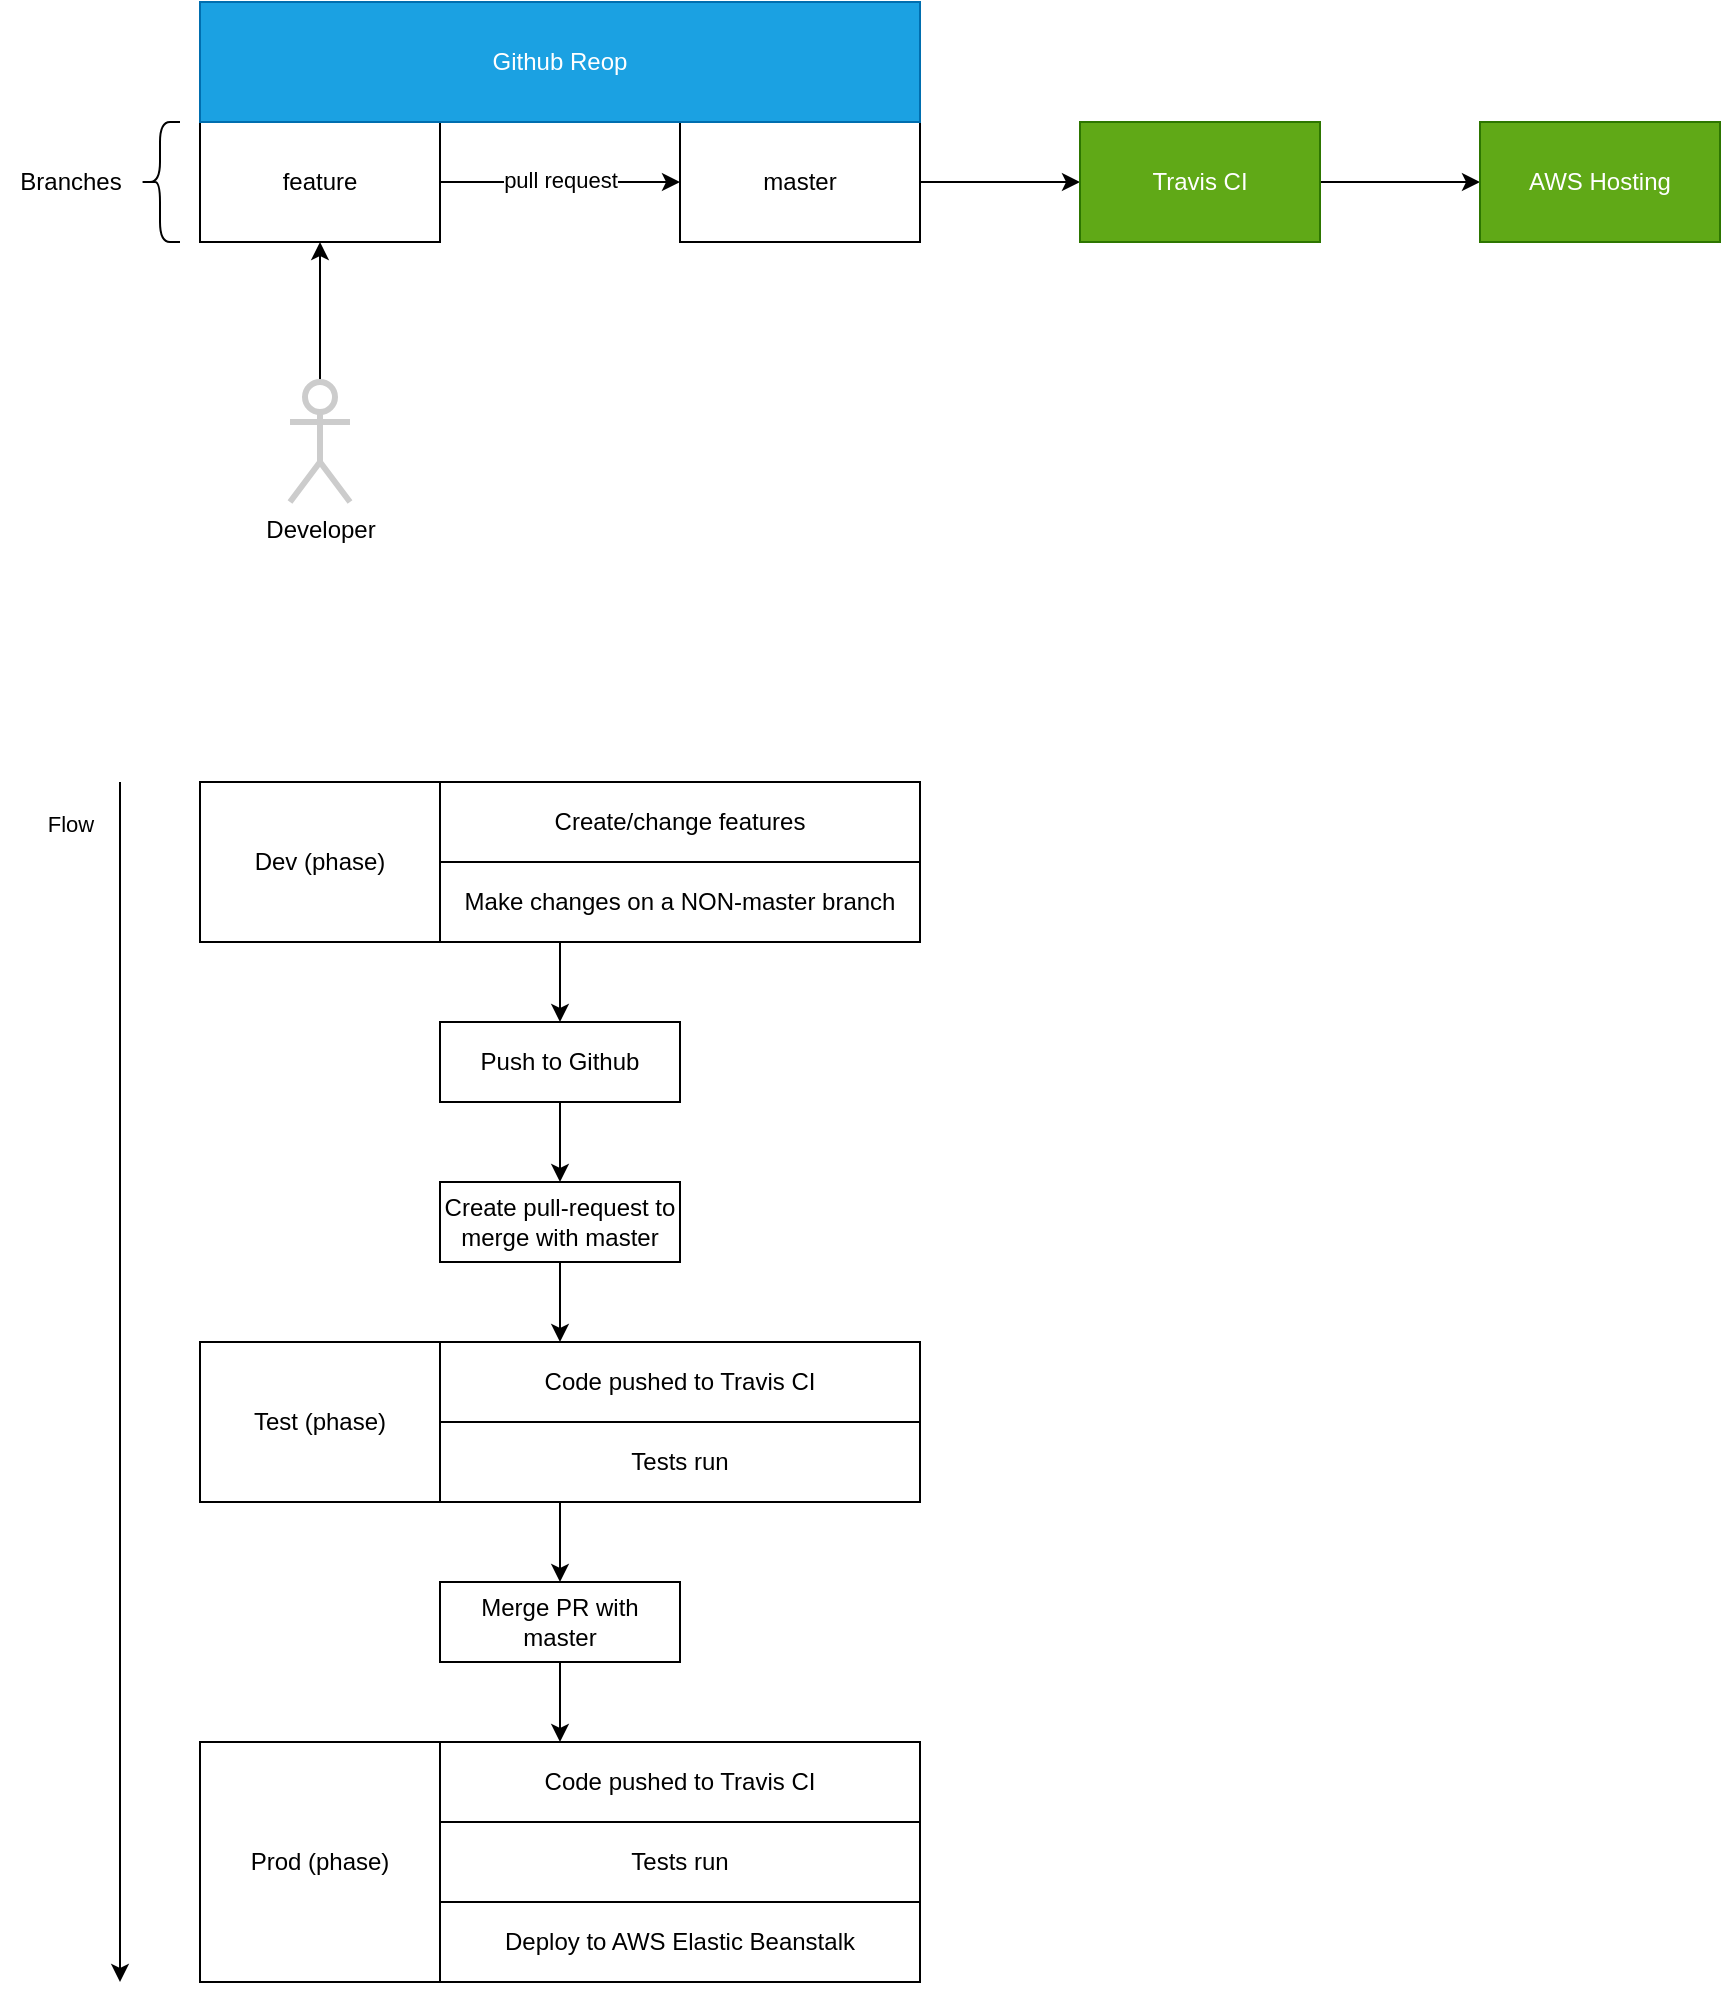 <mxfile>
    <diagram id="JfFq4kZCKXKTPTKB8bXi" name="Page-1">
        <mxGraphModel dx="505" dy="1045" grid="1" gridSize="10" guides="1" tooltips="1" connect="1" arrows="1" fold="1" page="1" pageScale="1" pageWidth="850" pageHeight="1100" math="0" shadow="0">
            <root>
                <mxCell id="0"/>
                <mxCell id="1" parent="0"/>
                <mxCell id="5" style="edgeStyle=none;html=1;" edge="1" parent="1" source="2" target="4">
                    <mxGeometry relative="1" as="geometry"/>
                </mxCell>
                <mxCell id="2" value="Developer" style="shape=umlActor;verticalLabelPosition=bottom;verticalAlign=top;html=1;outlineConnect=0;fillColor=none;strokeWidth=3;strokeColor=#CCCCCC;" vertex="1" parent="1">
                    <mxGeometry x="365" y="840" width="30" height="60" as="geometry"/>
                </mxCell>
                <mxCell id="9" style="edgeStyle=none;html=1;" edge="1" parent="1" source="4" target="8">
                    <mxGeometry relative="1" as="geometry"/>
                </mxCell>
                <mxCell id="10" value="pull request" style="edgeLabel;html=1;align=center;verticalAlign=middle;resizable=0;points=[];" vertex="1" connectable="0" parent="9">
                    <mxGeometry y="1" relative="1" as="geometry">
                        <mxPoint as="offset"/>
                    </mxGeometry>
                </mxCell>
                <mxCell id="4" value="feature" style="whiteSpace=wrap;html=1;" vertex="1" parent="1">
                    <mxGeometry x="320" y="710" width="120" height="60" as="geometry"/>
                </mxCell>
                <mxCell id="6" value="Branches" style="text;html=1;align=center;verticalAlign=middle;resizable=0;points=[];autosize=1;strokeColor=none;fillColor=none;" vertex="1" parent="1">
                    <mxGeometry x="220" y="725" width="70" height="30" as="geometry"/>
                </mxCell>
                <mxCell id="7" value="" style="shape=curlyBracket;whiteSpace=wrap;html=1;rounded=1;labelPosition=left;verticalLabelPosition=middle;align=right;verticalAlign=middle;" vertex="1" parent="1">
                    <mxGeometry x="290" y="710" width="20" height="60" as="geometry"/>
                </mxCell>
                <mxCell id="13" style="edgeStyle=none;html=1;" edge="1" parent="1" source="8" target="12">
                    <mxGeometry relative="1" as="geometry"/>
                </mxCell>
                <mxCell id="8" value="master" style="whiteSpace=wrap;html=1;" vertex="1" parent="1">
                    <mxGeometry x="560" y="710" width="120" height="60" as="geometry"/>
                </mxCell>
                <mxCell id="11" value="Github Reop" style="whiteSpace=wrap;html=1;fillColor=#1ba1e2;fontColor=#ffffff;strokeColor=#006EAF;" vertex="1" parent="1">
                    <mxGeometry x="320" y="650" width="360" height="60" as="geometry"/>
                </mxCell>
                <mxCell id="15" style="edgeStyle=none;html=1;" edge="1" parent="1" source="12" target="14">
                    <mxGeometry relative="1" as="geometry"/>
                </mxCell>
                <mxCell id="12" value="Travis CI" style="whiteSpace=wrap;html=1;fillColor=#60a917;fontColor=#ffffff;strokeColor=#2D7600;" vertex="1" parent="1">
                    <mxGeometry x="760" y="710" width="120" height="60" as="geometry"/>
                </mxCell>
                <mxCell id="14" value="AWS Hosting" style="whiteSpace=wrap;html=1;fillColor=#60a917;fontColor=#ffffff;strokeColor=#2D7600;" vertex="1" parent="1">
                    <mxGeometry x="960" y="710" width="120" height="60" as="geometry"/>
                </mxCell>
                <mxCell id="16" value="Dev (phase)" style="whiteSpace=wrap;html=1;" vertex="1" parent="1">
                    <mxGeometry x="320" y="1040" width="120" height="80" as="geometry"/>
                </mxCell>
                <mxCell id="17" value="Create/change features" style="whiteSpace=wrap;html=1;" vertex="1" parent="1">
                    <mxGeometry x="440" y="1040" width="240" height="40" as="geometry"/>
                </mxCell>
                <mxCell id="21" style="edgeStyle=none;html=1;entryX=0.5;entryY=0;entryDx=0;entryDy=0;exitX=0.25;exitY=1;exitDx=0;exitDy=0;" edge="1" parent="1" source="18" target="19">
                    <mxGeometry relative="1" as="geometry"/>
                </mxCell>
                <mxCell id="18" value="Make changes on a NON-master branch" style="whiteSpace=wrap;html=1;" vertex="1" parent="1">
                    <mxGeometry x="440" y="1080" width="240" height="40" as="geometry"/>
                </mxCell>
                <mxCell id="23" style="edgeStyle=none;html=1;" edge="1" parent="1" source="19" target="22">
                    <mxGeometry relative="1" as="geometry"/>
                </mxCell>
                <mxCell id="19" value="Push to Github" style="whiteSpace=wrap;html=1;" vertex="1" parent="1">
                    <mxGeometry x="440" y="1160" width="120" height="40" as="geometry"/>
                </mxCell>
                <mxCell id="28" style="edgeStyle=none;html=1;entryX=0.25;entryY=0;entryDx=0;entryDy=0;" edge="1" parent="1" source="22" target="25">
                    <mxGeometry relative="1" as="geometry"/>
                </mxCell>
                <mxCell id="22" value="Create pull-request to merge with master" style="whiteSpace=wrap;html=1;" vertex="1" parent="1">
                    <mxGeometry x="440" y="1240" width="120" height="40" as="geometry"/>
                </mxCell>
                <mxCell id="24" value="Test (phase)" style="whiteSpace=wrap;html=1;" vertex="1" parent="1">
                    <mxGeometry x="320" y="1320" width="120" height="80" as="geometry"/>
                </mxCell>
                <mxCell id="25" value="Code pushed to Travis CI" style="whiteSpace=wrap;html=1;" vertex="1" parent="1">
                    <mxGeometry x="440" y="1320" width="240" height="40" as="geometry"/>
                </mxCell>
                <mxCell id="31" style="edgeStyle=none;html=1;entryX=0.5;entryY=0;entryDx=0;entryDy=0;exitX=0.25;exitY=1;exitDx=0;exitDy=0;" edge="1" parent="1" source="26" target="30">
                    <mxGeometry relative="1" as="geometry"/>
                </mxCell>
                <mxCell id="26" value="Tests run" style="whiteSpace=wrap;html=1;" vertex="1" parent="1">
                    <mxGeometry x="440" y="1360" width="240" height="40" as="geometry"/>
                </mxCell>
                <mxCell id="27" value="Deploy to AWS Elastic Beanstalk" style="whiteSpace=wrap;html=1;" vertex="1" parent="1">
                    <mxGeometry x="440" y="1600" width="240" height="40" as="geometry"/>
                </mxCell>
                <mxCell id="29" value="Prod (phase)" style="whiteSpace=wrap;html=1;" vertex="1" parent="1">
                    <mxGeometry x="320" y="1520" width="120" height="120" as="geometry"/>
                </mxCell>
                <mxCell id="34" style="edgeStyle=none;html=1;entryX=0.25;entryY=0;entryDx=0;entryDy=0;" edge="1" parent="1" source="30" target="32">
                    <mxGeometry relative="1" as="geometry"/>
                </mxCell>
                <mxCell id="30" value="Merge PR with master" style="whiteSpace=wrap;html=1;" vertex="1" parent="1">
                    <mxGeometry x="440" y="1440" width="120" height="40" as="geometry"/>
                </mxCell>
                <mxCell id="32" value="Code pushed to Travis CI" style="whiteSpace=wrap;html=1;" vertex="1" parent="1">
                    <mxGeometry x="440" y="1520" width="240" height="40" as="geometry"/>
                </mxCell>
                <mxCell id="33" value="Tests run" style="whiteSpace=wrap;html=1;" vertex="1" parent="1">
                    <mxGeometry x="440" y="1560" width="240" height="40" as="geometry"/>
                </mxCell>
                <mxCell id="35" value="" style="endArrow=classic;html=1;" edge="1" parent="1">
                    <mxGeometry width="50" height="50" relative="1" as="geometry">
                        <mxPoint x="280" y="1040" as="sourcePoint"/>
                        <mxPoint x="280" y="1640" as="targetPoint"/>
                    </mxGeometry>
                </mxCell>
                <mxCell id="36" value="Flow" style="edgeLabel;html=1;align=center;verticalAlign=middle;resizable=0;points=[];" vertex="1" connectable="0" parent="35">
                    <mxGeometry x="-0.542" y="-2" relative="1" as="geometry">
                        <mxPoint x="-23" y="-117" as="offset"/>
                    </mxGeometry>
                </mxCell>
            </root>
        </mxGraphModel>
    </diagram>
</mxfile>
